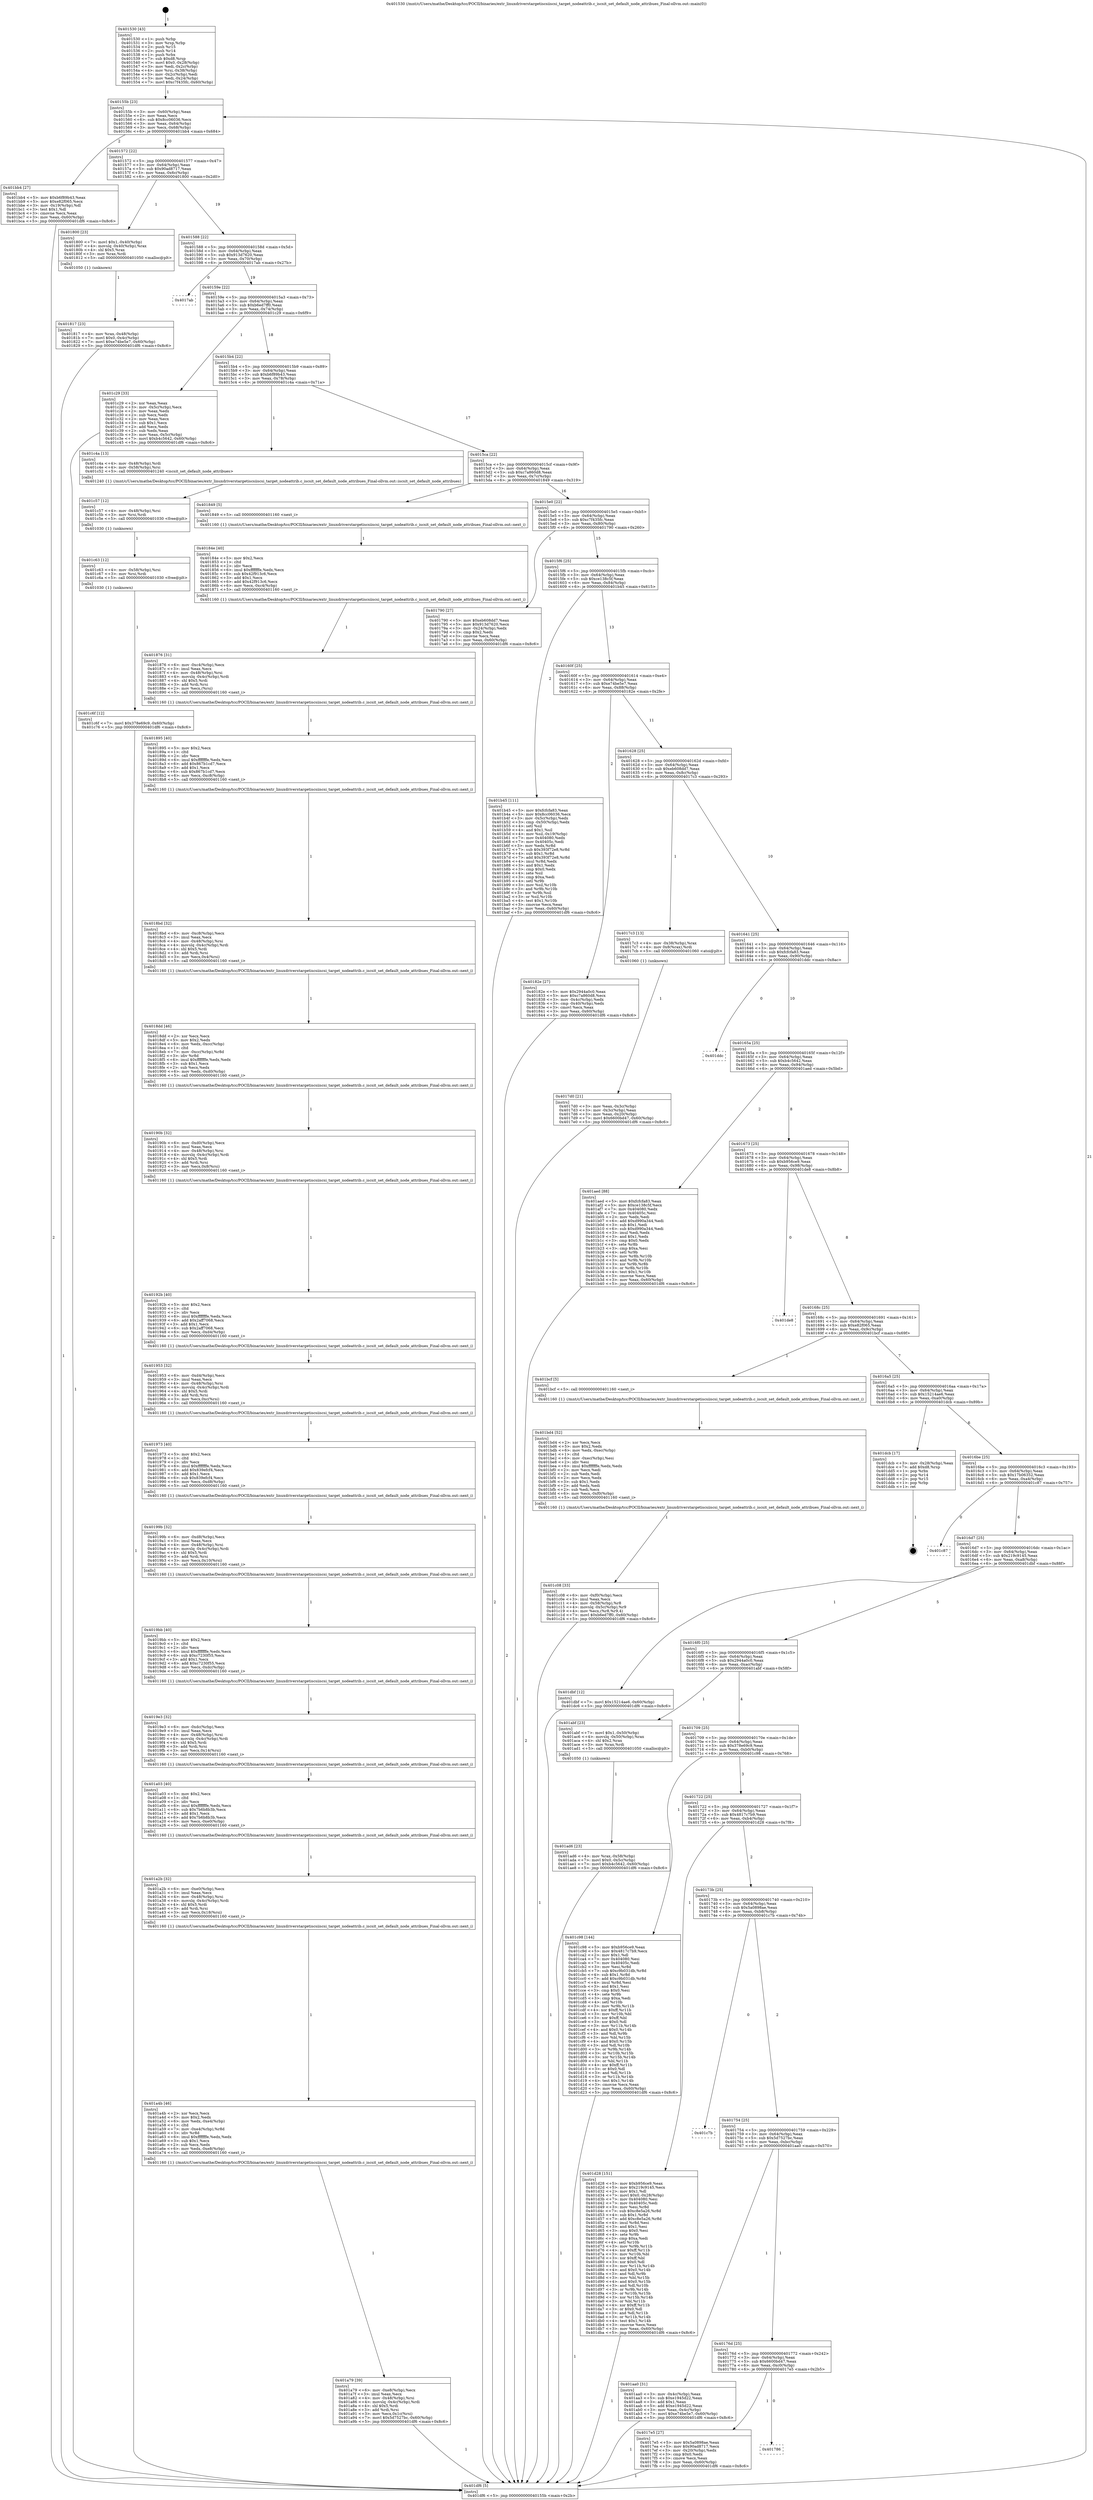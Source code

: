 digraph "0x401530" {
  label = "0x401530 (/mnt/c/Users/mathe/Desktop/tcc/POCII/binaries/extr_linuxdriverstargetiscsiiscsi_target_nodeattrib.c_iscsit_set_default_node_attribues_Final-ollvm.out::main(0))"
  labelloc = "t"
  node[shape=record]

  Entry [label="",width=0.3,height=0.3,shape=circle,fillcolor=black,style=filled]
  "0x40155b" [label="{
     0x40155b [23]\l
     | [instrs]\l
     &nbsp;&nbsp;0x40155b \<+3\>: mov -0x60(%rbp),%eax\l
     &nbsp;&nbsp;0x40155e \<+2\>: mov %eax,%ecx\l
     &nbsp;&nbsp;0x401560 \<+6\>: sub $0x8cc06036,%ecx\l
     &nbsp;&nbsp;0x401566 \<+3\>: mov %eax,-0x64(%rbp)\l
     &nbsp;&nbsp;0x401569 \<+3\>: mov %ecx,-0x68(%rbp)\l
     &nbsp;&nbsp;0x40156c \<+6\>: je 0000000000401bb4 \<main+0x684\>\l
  }"]
  "0x401bb4" [label="{
     0x401bb4 [27]\l
     | [instrs]\l
     &nbsp;&nbsp;0x401bb4 \<+5\>: mov $0xb6f89b43,%eax\l
     &nbsp;&nbsp;0x401bb9 \<+5\>: mov $0xe82f065,%ecx\l
     &nbsp;&nbsp;0x401bbe \<+3\>: mov -0x19(%rbp),%dl\l
     &nbsp;&nbsp;0x401bc1 \<+3\>: test $0x1,%dl\l
     &nbsp;&nbsp;0x401bc4 \<+3\>: cmovne %ecx,%eax\l
     &nbsp;&nbsp;0x401bc7 \<+3\>: mov %eax,-0x60(%rbp)\l
     &nbsp;&nbsp;0x401bca \<+5\>: jmp 0000000000401df6 \<main+0x8c6\>\l
  }"]
  "0x401572" [label="{
     0x401572 [22]\l
     | [instrs]\l
     &nbsp;&nbsp;0x401572 \<+5\>: jmp 0000000000401577 \<main+0x47\>\l
     &nbsp;&nbsp;0x401577 \<+3\>: mov -0x64(%rbp),%eax\l
     &nbsp;&nbsp;0x40157a \<+5\>: sub $0x90ad8717,%eax\l
     &nbsp;&nbsp;0x40157f \<+3\>: mov %eax,-0x6c(%rbp)\l
     &nbsp;&nbsp;0x401582 \<+6\>: je 0000000000401800 \<main+0x2d0\>\l
  }"]
  Exit [label="",width=0.3,height=0.3,shape=circle,fillcolor=black,style=filled,peripheries=2]
  "0x401800" [label="{
     0x401800 [23]\l
     | [instrs]\l
     &nbsp;&nbsp;0x401800 \<+7\>: movl $0x1,-0x40(%rbp)\l
     &nbsp;&nbsp;0x401807 \<+4\>: movslq -0x40(%rbp),%rax\l
     &nbsp;&nbsp;0x40180b \<+4\>: shl $0x5,%rax\l
     &nbsp;&nbsp;0x40180f \<+3\>: mov %rax,%rdi\l
     &nbsp;&nbsp;0x401812 \<+5\>: call 0000000000401050 \<malloc@plt\>\l
     | [calls]\l
     &nbsp;&nbsp;0x401050 \{1\} (unknown)\l
  }"]
  "0x401588" [label="{
     0x401588 [22]\l
     | [instrs]\l
     &nbsp;&nbsp;0x401588 \<+5\>: jmp 000000000040158d \<main+0x5d\>\l
     &nbsp;&nbsp;0x40158d \<+3\>: mov -0x64(%rbp),%eax\l
     &nbsp;&nbsp;0x401590 \<+5\>: sub $0x913d7620,%eax\l
     &nbsp;&nbsp;0x401595 \<+3\>: mov %eax,-0x70(%rbp)\l
     &nbsp;&nbsp;0x401598 \<+6\>: je 00000000004017ab \<main+0x27b\>\l
  }"]
  "0x401c6f" [label="{
     0x401c6f [12]\l
     | [instrs]\l
     &nbsp;&nbsp;0x401c6f \<+7\>: movl $0x378e69c9,-0x60(%rbp)\l
     &nbsp;&nbsp;0x401c76 \<+5\>: jmp 0000000000401df6 \<main+0x8c6\>\l
  }"]
  "0x4017ab" [label="{
     0x4017ab\l
  }", style=dashed]
  "0x40159e" [label="{
     0x40159e [22]\l
     | [instrs]\l
     &nbsp;&nbsp;0x40159e \<+5\>: jmp 00000000004015a3 \<main+0x73\>\l
     &nbsp;&nbsp;0x4015a3 \<+3\>: mov -0x64(%rbp),%eax\l
     &nbsp;&nbsp;0x4015a6 \<+5\>: sub $0xb6ed7ff0,%eax\l
     &nbsp;&nbsp;0x4015ab \<+3\>: mov %eax,-0x74(%rbp)\l
     &nbsp;&nbsp;0x4015ae \<+6\>: je 0000000000401c29 \<main+0x6f9\>\l
  }"]
  "0x401c63" [label="{
     0x401c63 [12]\l
     | [instrs]\l
     &nbsp;&nbsp;0x401c63 \<+4\>: mov -0x58(%rbp),%rsi\l
     &nbsp;&nbsp;0x401c67 \<+3\>: mov %rsi,%rdi\l
     &nbsp;&nbsp;0x401c6a \<+5\>: call 0000000000401030 \<free@plt\>\l
     | [calls]\l
     &nbsp;&nbsp;0x401030 \{1\} (unknown)\l
  }"]
  "0x401c29" [label="{
     0x401c29 [33]\l
     | [instrs]\l
     &nbsp;&nbsp;0x401c29 \<+2\>: xor %eax,%eax\l
     &nbsp;&nbsp;0x401c2b \<+3\>: mov -0x5c(%rbp),%ecx\l
     &nbsp;&nbsp;0x401c2e \<+2\>: mov %eax,%edx\l
     &nbsp;&nbsp;0x401c30 \<+2\>: sub %ecx,%edx\l
     &nbsp;&nbsp;0x401c32 \<+2\>: mov %eax,%ecx\l
     &nbsp;&nbsp;0x401c34 \<+3\>: sub $0x1,%ecx\l
     &nbsp;&nbsp;0x401c37 \<+2\>: add %ecx,%edx\l
     &nbsp;&nbsp;0x401c39 \<+2\>: sub %edx,%eax\l
     &nbsp;&nbsp;0x401c3b \<+3\>: mov %eax,-0x5c(%rbp)\l
     &nbsp;&nbsp;0x401c3e \<+7\>: movl $0xb4c5642,-0x60(%rbp)\l
     &nbsp;&nbsp;0x401c45 \<+5\>: jmp 0000000000401df6 \<main+0x8c6\>\l
  }"]
  "0x4015b4" [label="{
     0x4015b4 [22]\l
     | [instrs]\l
     &nbsp;&nbsp;0x4015b4 \<+5\>: jmp 00000000004015b9 \<main+0x89\>\l
     &nbsp;&nbsp;0x4015b9 \<+3\>: mov -0x64(%rbp),%eax\l
     &nbsp;&nbsp;0x4015bc \<+5\>: sub $0xb6f89b43,%eax\l
     &nbsp;&nbsp;0x4015c1 \<+3\>: mov %eax,-0x78(%rbp)\l
     &nbsp;&nbsp;0x4015c4 \<+6\>: je 0000000000401c4a \<main+0x71a\>\l
  }"]
  "0x401c57" [label="{
     0x401c57 [12]\l
     | [instrs]\l
     &nbsp;&nbsp;0x401c57 \<+4\>: mov -0x48(%rbp),%rsi\l
     &nbsp;&nbsp;0x401c5b \<+3\>: mov %rsi,%rdi\l
     &nbsp;&nbsp;0x401c5e \<+5\>: call 0000000000401030 \<free@plt\>\l
     | [calls]\l
     &nbsp;&nbsp;0x401030 \{1\} (unknown)\l
  }"]
  "0x401c4a" [label="{
     0x401c4a [13]\l
     | [instrs]\l
     &nbsp;&nbsp;0x401c4a \<+4\>: mov -0x48(%rbp),%rdi\l
     &nbsp;&nbsp;0x401c4e \<+4\>: mov -0x58(%rbp),%rsi\l
     &nbsp;&nbsp;0x401c52 \<+5\>: call 0000000000401240 \<iscsit_set_default_node_attribues\>\l
     | [calls]\l
     &nbsp;&nbsp;0x401240 \{1\} (/mnt/c/Users/mathe/Desktop/tcc/POCII/binaries/extr_linuxdriverstargetiscsiiscsi_target_nodeattrib.c_iscsit_set_default_node_attribues_Final-ollvm.out::iscsit_set_default_node_attribues)\l
  }"]
  "0x4015ca" [label="{
     0x4015ca [22]\l
     | [instrs]\l
     &nbsp;&nbsp;0x4015ca \<+5\>: jmp 00000000004015cf \<main+0x9f\>\l
     &nbsp;&nbsp;0x4015cf \<+3\>: mov -0x64(%rbp),%eax\l
     &nbsp;&nbsp;0x4015d2 \<+5\>: sub $0xc7a860d8,%eax\l
     &nbsp;&nbsp;0x4015d7 \<+3\>: mov %eax,-0x7c(%rbp)\l
     &nbsp;&nbsp;0x4015da \<+6\>: je 0000000000401849 \<main+0x319\>\l
  }"]
  "0x401c08" [label="{
     0x401c08 [33]\l
     | [instrs]\l
     &nbsp;&nbsp;0x401c08 \<+6\>: mov -0xf0(%rbp),%ecx\l
     &nbsp;&nbsp;0x401c0e \<+3\>: imul %eax,%ecx\l
     &nbsp;&nbsp;0x401c11 \<+4\>: mov -0x58(%rbp),%r8\l
     &nbsp;&nbsp;0x401c15 \<+4\>: movslq -0x5c(%rbp),%r9\l
     &nbsp;&nbsp;0x401c19 \<+4\>: mov %ecx,(%r8,%r9,4)\l
     &nbsp;&nbsp;0x401c1d \<+7\>: movl $0xb6ed7ff0,-0x60(%rbp)\l
     &nbsp;&nbsp;0x401c24 \<+5\>: jmp 0000000000401df6 \<main+0x8c6\>\l
  }"]
  "0x401849" [label="{
     0x401849 [5]\l
     | [instrs]\l
     &nbsp;&nbsp;0x401849 \<+5\>: call 0000000000401160 \<next_i\>\l
     | [calls]\l
     &nbsp;&nbsp;0x401160 \{1\} (/mnt/c/Users/mathe/Desktop/tcc/POCII/binaries/extr_linuxdriverstargetiscsiiscsi_target_nodeattrib.c_iscsit_set_default_node_attribues_Final-ollvm.out::next_i)\l
  }"]
  "0x4015e0" [label="{
     0x4015e0 [22]\l
     | [instrs]\l
     &nbsp;&nbsp;0x4015e0 \<+5\>: jmp 00000000004015e5 \<main+0xb5\>\l
     &nbsp;&nbsp;0x4015e5 \<+3\>: mov -0x64(%rbp),%eax\l
     &nbsp;&nbsp;0x4015e8 \<+5\>: sub $0xc7f435fc,%eax\l
     &nbsp;&nbsp;0x4015ed \<+3\>: mov %eax,-0x80(%rbp)\l
     &nbsp;&nbsp;0x4015f0 \<+6\>: je 0000000000401790 \<main+0x260\>\l
  }"]
  "0x401bd4" [label="{
     0x401bd4 [52]\l
     | [instrs]\l
     &nbsp;&nbsp;0x401bd4 \<+2\>: xor %ecx,%ecx\l
     &nbsp;&nbsp;0x401bd6 \<+5\>: mov $0x2,%edx\l
     &nbsp;&nbsp;0x401bdb \<+6\>: mov %edx,-0xec(%rbp)\l
     &nbsp;&nbsp;0x401be1 \<+1\>: cltd\l
     &nbsp;&nbsp;0x401be2 \<+6\>: mov -0xec(%rbp),%esi\l
     &nbsp;&nbsp;0x401be8 \<+2\>: idiv %esi\l
     &nbsp;&nbsp;0x401bea \<+6\>: imul $0xfffffffe,%edx,%edx\l
     &nbsp;&nbsp;0x401bf0 \<+2\>: mov %ecx,%edi\l
     &nbsp;&nbsp;0x401bf2 \<+2\>: sub %edx,%edi\l
     &nbsp;&nbsp;0x401bf4 \<+2\>: mov %ecx,%edx\l
     &nbsp;&nbsp;0x401bf6 \<+3\>: sub $0x1,%edx\l
     &nbsp;&nbsp;0x401bf9 \<+2\>: add %edx,%edi\l
     &nbsp;&nbsp;0x401bfb \<+2\>: sub %edi,%ecx\l
     &nbsp;&nbsp;0x401bfd \<+6\>: mov %ecx,-0xf0(%rbp)\l
     &nbsp;&nbsp;0x401c03 \<+5\>: call 0000000000401160 \<next_i\>\l
     | [calls]\l
     &nbsp;&nbsp;0x401160 \{1\} (/mnt/c/Users/mathe/Desktop/tcc/POCII/binaries/extr_linuxdriverstargetiscsiiscsi_target_nodeattrib.c_iscsit_set_default_node_attribues_Final-ollvm.out::next_i)\l
  }"]
  "0x401790" [label="{
     0x401790 [27]\l
     | [instrs]\l
     &nbsp;&nbsp;0x401790 \<+5\>: mov $0xeb608dd7,%eax\l
     &nbsp;&nbsp;0x401795 \<+5\>: mov $0x913d7620,%ecx\l
     &nbsp;&nbsp;0x40179a \<+3\>: mov -0x24(%rbp),%edx\l
     &nbsp;&nbsp;0x40179d \<+3\>: cmp $0x2,%edx\l
     &nbsp;&nbsp;0x4017a0 \<+3\>: cmovne %ecx,%eax\l
     &nbsp;&nbsp;0x4017a3 \<+3\>: mov %eax,-0x60(%rbp)\l
     &nbsp;&nbsp;0x4017a6 \<+5\>: jmp 0000000000401df6 \<main+0x8c6\>\l
  }"]
  "0x4015f6" [label="{
     0x4015f6 [25]\l
     | [instrs]\l
     &nbsp;&nbsp;0x4015f6 \<+5\>: jmp 00000000004015fb \<main+0xcb\>\l
     &nbsp;&nbsp;0x4015fb \<+3\>: mov -0x64(%rbp),%eax\l
     &nbsp;&nbsp;0x4015fe \<+5\>: sub $0xce138c5f,%eax\l
     &nbsp;&nbsp;0x401603 \<+6\>: mov %eax,-0x84(%rbp)\l
     &nbsp;&nbsp;0x401609 \<+6\>: je 0000000000401b45 \<main+0x615\>\l
  }"]
  "0x401df6" [label="{
     0x401df6 [5]\l
     | [instrs]\l
     &nbsp;&nbsp;0x401df6 \<+5\>: jmp 000000000040155b \<main+0x2b\>\l
  }"]
  "0x401530" [label="{
     0x401530 [43]\l
     | [instrs]\l
     &nbsp;&nbsp;0x401530 \<+1\>: push %rbp\l
     &nbsp;&nbsp;0x401531 \<+3\>: mov %rsp,%rbp\l
     &nbsp;&nbsp;0x401534 \<+2\>: push %r15\l
     &nbsp;&nbsp;0x401536 \<+2\>: push %r14\l
     &nbsp;&nbsp;0x401538 \<+1\>: push %rbx\l
     &nbsp;&nbsp;0x401539 \<+7\>: sub $0xd8,%rsp\l
     &nbsp;&nbsp;0x401540 \<+7\>: movl $0x0,-0x28(%rbp)\l
     &nbsp;&nbsp;0x401547 \<+3\>: mov %edi,-0x2c(%rbp)\l
     &nbsp;&nbsp;0x40154a \<+4\>: mov %rsi,-0x38(%rbp)\l
     &nbsp;&nbsp;0x40154e \<+3\>: mov -0x2c(%rbp),%edi\l
     &nbsp;&nbsp;0x401551 \<+3\>: mov %edi,-0x24(%rbp)\l
     &nbsp;&nbsp;0x401554 \<+7\>: movl $0xc7f435fc,-0x60(%rbp)\l
  }"]
  "0x401ad6" [label="{
     0x401ad6 [23]\l
     | [instrs]\l
     &nbsp;&nbsp;0x401ad6 \<+4\>: mov %rax,-0x58(%rbp)\l
     &nbsp;&nbsp;0x401ada \<+7\>: movl $0x0,-0x5c(%rbp)\l
     &nbsp;&nbsp;0x401ae1 \<+7\>: movl $0xb4c5642,-0x60(%rbp)\l
     &nbsp;&nbsp;0x401ae8 \<+5\>: jmp 0000000000401df6 \<main+0x8c6\>\l
  }"]
  "0x401b45" [label="{
     0x401b45 [111]\l
     | [instrs]\l
     &nbsp;&nbsp;0x401b45 \<+5\>: mov $0xfcfcfa83,%eax\l
     &nbsp;&nbsp;0x401b4a \<+5\>: mov $0x8cc06036,%ecx\l
     &nbsp;&nbsp;0x401b4f \<+3\>: mov -0x5c(%rbp),%edx\l
     &nbsp;&nbsp;0x401b52 \<+3\>: cmp -0x50(%rbp),%edx\l
     &nbsp;&nbsp;0x401b55 \<+4\>: setl %sil\l
     &nbsp;&nbsp;0x401b59 \<+4\>: and $0x1,%sil\l
     &nbsp;&nbsp;0x401b5d \<+4\>: mov %sil,-0x19(%rbp)\l
     &nbsp;&nbsp;0x401b61 \<+7\>: mov 0x404080,%edx\l
     &nbsp;&nbsp;0x401b68 \<+7\>: mov 0x40405c,%edi\l
     &nbsp;&nbsp;0x401b6f \<+3\>: mov %edx,%r8d\l
     &nbsp;&nbsp;0x401b72 \<+7\>: sub $0x393f72e8,%r8d\l
     &nbsp;&nbsp;0x401b79 \<+4\>: sub $0x1,%r8d\l
     &nbsp;&nbsp;0x401b7d \<+7\>: add $0x393f72e8,%r8d\l
     &nbsp;&nbsp;0x401b84 \<+4\>: imul %r8d,%edx\l
     &nbsp;&nbsp;0x401b88 \<+3\>: and $0x1,%edx\l
     &nbsp;&nbsp;0x401b8b \<+3\>: cmp $0x0,%edx\l
     &nbsp;&nbsp;0x401b8e \<+4\>: sete %sil\l
     &nbsp;&nbsp;0x401b92 \<+3\>: cmp $0xa,%edi\l
     &nbsp;&nbsp;0x401b95 \<+4\>: setl %r9b\l
     &nbsp;&nbsp;0x401b99 \<+3\>: mov %sil,%r10b\l
     &nbsp;&nbsp;0x401b9c \<+3\>: and %r9b,%r10b\l
     &nbsp;&nbsp;0x401b9f \<+3\>: xor %r9b,%sil\l
     &nbsp;&nbsp;0x401ba2 \<+3\>: or %sil,%r10b\l
     &nbsp;&nbsp;0x401ba5 \<+4\>: test $0x1,%r10b\l
     &nbsp;&nbsp;0x401ba9 \<+3\>: cmovne %ecx,%eax\l
     &nbsp;&nbsp;0x401bac \<+3\>: mov %eax,-0x60(%rbp)\l
     &nbsp;&nbsp;0x401baf \<+5\>: jmp 0000000000401df6 \<main+0x8c6\>\l
  }"]
  "0x40160f" [label="{
     0x40160f [25]\l
     | [instrs]\l
     &nbsp;&nbsp;0x40160f \<+5\>: jmp 0000000000401614 \<main+0xe4\>\l
     &nbsp;&nbsp;0x401614 \<+3\>: mov -0x64(%rbp),%eax\l
     &nbsp;&nbsp;0x401617 \<+5\>: sub $0xe74be5e7,%eax\l
     &nbsp;&nbsp;0x40161c \<+6\>: mov %eax,-0x88(%rbp)\l
     &nbsp;&nbsp;0x401622 \<+6\>: je 000000000040182e \<main+0x2fe\>\l
  }"]
  "0x401a79" [label="{
     0x401a79 [39]\l
     | [instrs]\l
     &nbsp;&nbsp;0x401a79 \<+6\>: mov -0xe8(%rbp),%ecx\l
     &nbsp;&nbsp;0x401a7f \<+3\>: imul %eax,%ecx\l
     &nbsp;&nbsp;0x401a82 \<+4\>: mov -0x48(%rbp),%rsi\l
     &nbsp;&nbsp;0x401a86 \<+4\>: movslq -0x4c(%rbp),%rdi\l
     &nbsp;&nbsp;0x401a8a \<+4\>: shl $0x5,%rdi\l
     &nbsp;&nbsp;0x401a8e \<+3\>: add %rdi,%rsi\l
     &nbsp;&nbsp;0x401a91 \<+3\>: mov %ecx,0x1c(%rsi)\l
     &nbsp;&nbsp;0x401a94 \<+7\>: movl $0x5d7527bc,-0x60(%rbp)\l
     &nbsp;&nbsp;0x401a9b \<+5\>: jmp 0000000000401df6 \<main+0x8c6\>\l
  }"]
  "0x40182e" [label="{
     0x40182e [27]\l
     | [instrs]\l
     &nbsp;&nbsp;0x40182e \<+5\>: mov $0x2944a0c0,%eax\l
     &nbsp;&nbsp;0x401833 \<+5\>: mov $0xc7a860d8,%ecx\l
     &nbsp;&nbsp;0x401838 \<+3\>: mov -0x4c(%rbp),%edx\l
     &nbsp;&nbsp;0x40183b \<+3\>: cmp -0x40(%rbp),%edx\l
     &nbsp;&nbsp;0x40183e \<+3\>: cmovl %ecx,%eax\l
     &nbsp;&nbsp;0x401841 \<+3\>: mov %eax,-0x60(%rbp)\l
     &nbsp;&nbsp;0x401844 \<+5\>: jmp 0000000000401df6 \<main+0x8c6\>\l
  }"]
  "0x401628" [label="{
     0x401628 [25]\l
     | [instrs]\l
     &nbsp;&nbsp;0x401628 \<+5\>: jmp 000000000040162d \<main+0xfd\>\l
     &nbsp;&nbsp;0x40162d \<+3\>: mov -0x64(%rbp),%eax\l
     &nbsp;&nbsp;0x401630 \<+5\>: sub $0xeb608dd7,%eax\l
     &nbsp;&nbsp;0x401635 \<+6\>: mov %eax,-0x8c(%rbp)\l
     &nbsp;&nbsp;0x40163b \<+6\>: je 00000000004017c3 \<main+0x293\>\l
  }"]
  "0x401a4b" [label="{
     0x401a4b [46]\l
     | [instrs]\l
     &nbsp;&nbsp;0x401a4b \<+2\>: xor %ecx,%ecx\l
     &nbsp;&nbsp;0x401a4d \<+5\>: mov $0x2,%edx\l
     &nbsp;&nbsp;0x401a52 \<+6\>: mov %edx,-0xe4(%rbp)\l
     &nbsp;&nbsp;0x401a58 \<+1\>: cltd\l
     &nbsp;&nbsp;0x401a59 \<+7\>: mov -0xe4(%rbp),%r8d\l
     &nbsp;&nbsp;0x401a60 \<+3\>: idiv %r8d\l
     &nbsp;&nbsp;0x401a63 \<+6\>: imul $0xfffffffe,%edx,%edx\l
     &nbsp;&nbsp;0x401a69 \<+3\>: sub $0x1,%ecx\l
     &nbsp;&nbsp;0x401a6c \<+2\>: sub %ecx,%edx\l
     &nbsp;&nbsp;0x401a6e \<+6\>: mov %edx,-0xe8(%rbp)\l
     &nbsp;&nbsp;0x401a74 \<+5\>: call 0000000000401160 \<next_i\>\l
     | [calls]\l
     &nbsp;&nbsp;0x401160 \{1\} (/mnt/c/Users/mathe/Desktop/tcc/POCII/binaries/extr_linuxdriverstargetiscsiiscsi_target_nodeattrib.c_iscsit_set_default_node_attribues_Final-ollvm.out::next_i)\l
  }"]
  "0x4017c3" [label="{
     0x4017c3 [13]\l
     | [instrs]\l
     &nbsp;&nbsp;0x4017c3 \<+4\>: mov -0x38(%rbp),%rax\l
     &nbsp;&nbsp;0x4017c7 \<+4\>: mov 0x8(%rax),%rdi\l
     &nbsp;&nbsp;0x4017cb \<+5\>: call 0000000000401060 \<atoi@plt\>\l
     | [calls]\l
     &nbsp;&nbsp;0x401060 \{1\} (unknown)\l
  }"]
  "0x401641" [label="{
     0x401641 [25]\l
     | [instrs]\l
     &nbsp;&nbsp;0x401641 \<+5\>: jmp 0000000000401646 \<main+0x116\>\l
     &nbsp;&nbsp;0x401646 \<+3\>: mov -0x64(%rbp),%eax\l
     &nbsp;&nbsp;0x401649 \<+5\>: sub $0xfcfcfa83,%eax\l
     &nbsp;&nbsp;0x40164e \<+6\>: mov %eax,-0x90(%rbp)\l
     &nbsp;&nbsp;0x401654 \<+6\>: je 0000000000401ddc \<main+0x8ac\>\l
  }"]
  "0x4017d0" [label="{
     0x4017d0 [21]\l
     | [instrs]\l
     &nbsp;&nbsp;0x4017d0 \<+3\>: mov %eax,-0x3c(%rbp)\l
     &nbsp;&nbsp;0x4017d3 \<+3\>: mov -0x3c(%rbp),%eax\l
     &nbsp;&nbsp;0x4017d6 \<+3\>: mov %eax,-0x20(%rbp)\l
     &nbsp;&nbsp;0x4017d9 \<+7\>: movl $0x6600bd47,-0x60(%rbp)\l
     &nbsp;&nbsp;0x4017e0 \<+5\>: jmp 0000000000401df6 \<main+0x8c6\>\l
  }"]
  "0x401a2b" [label="{
     0x401a2b [32]\l
     | [instrs]\l
     &nbsp;&nbsp;0x401a2b \<+6\>: mov -0xe0(%rbp),%ecx\l
     &nbsp;&nbsp;0x401a31 \<+3\>: imul %eax,%ecx\l
     &nbsp;&nbsp;0x401a34 \<+4\>: mov -0x48(%rbp),%rsi\l
     &nbsp;&nbsp;0x401a38 \<+4\>: movslq -0x4c(%rbp),%rdi\l
     &nbsp;&nbsp;0x401a3c \<+4\>: shl $0x5,%rdi\l
     &nbsp;&nbsp;0x401a40 \<+3\>: add %rdi,%rsi\l
     &nbsp;&nbsp;0x401a43 \<+3\>: mov %ecx,0x18(%rsi)\l
     &nbsp;&nbsp;0x401a46 \<+5\>: call 0000000000401160 \<next_i\>\l
     | [calls]\l
     &nbsp;&nbsp;0x401160 \{1\} (/mnt/c/Users/mathe/Desktop/tcc/POCII/binaries/extr_linuxdriverstargetiscsiiscsi_target_nodeattrib.c_iscsit_set_default_node_attribues_Final-ollvm.out::next_i)\l
  }"]
  "0x401ddc" [label="{
     0x401ddc\l
  }", style=dashed]
  "0x40165a" [label="{
     0x40165a [25]\l
     | [instrs]\l
     &nbsp;&nbsp;0x40165a \<+5\>: jmp 000000000040165f \<main+0x12f\>\l
     &nbsp;&nbsp;0x40165f \<+3\>: mov -0x64(%rbp),%eax\l
     &nbsp;&nbsp;0x401662 \<+5\>: sub $0xb4c5642,%eax\l
     &nbsp;&nbsp;0x401667 \<+6\>: mov %eax,-0x94(%rbp)\l
     &nbsp;&nbsp;0x40166d \<+6\>: je 0000000000401aed \<main+0x5bd\>\l
  }"]
  "0x401a03" [label="{
     0x401a03 [40]\l
     | [instrs]\l
     &nbsp;&nbsp;0x401a03 \<+5\>: mov $0x2,%ecx\l
     &nbsp;&nbsp;0x401a08 \<+1\>: cltd\l
     &nbsp;&nbsp;0x401a09 \<+2\>: idiv %ecx\l
     &nbsp;&nbsp;0x401a0b \<+6\>: imul $0xfffffffe,%edx,%ecx\l
     &nbsp;&nbsp;0x401a11 \<+6\>: sub $0x7b6b8b3b,%ecx\l
     &nbsp;&nbsp;0x401a17 \<+3\>: add $0x1,%ecx\l
     &nbsp;&nbsp;0x401a1a \<+6\>: add $0x7b6b8b3b,%ecx\l
     &nbsp;&nbsp;0x401a20 \<+6\>: mov %ecx,-0xe0(%rbp)\l
     &nbsp;&nbsp;0x401a26 \<+5\>: call 0000000000401160 \<next_i\>\l
     | [calls]\l
     &nbsp;&nbsp;0x401160 \{1\} (/mnt/c/Users/mathe/Desktop/tcc/POCII/binaries/extr_linuxdriverstargetiscsiiscsi_target_nodeattrib.c_iscsit_set_default_node_attribues_Final-ollvm.out::next_i)\l
  }"]
  "0x401aed" [label="{
     0x401aed [88]\l
     | [instrs]\l
     &nbsp;&nbsp;0x401aed \<+5\>: mov $0xfcfcfa83,%eax\l
     &nbsp;&nbsp;0x401af2 \<+5\>: mov $0xce138c5f,%ecx\l
     &nbsp;&nbsp;0x401af7 \<+7\>: mov 0x404080,%edx\l
     &nbsp;&nbsp;0x401afe \<+7\>: mov 0x40405c,%esi\l
     &nbsp;&nbsp;0x401b05 \<+2\>: mov %edx,%edi\l
     &nbsp;&nbsp;0x401b07 \<+6\>: add $0xd990a344,%edi\l
     &nbsp;&nbsp;0x401b0d \<+3\>: sub $0x1,%edi\l
     &nbsp;&nbsp;0x401b10 \<+6\>: sub $0xd990a344,%edi\l
     &nbsp;&nbsp;0x401b16 \<+3\>: imul %edi,%edx\l
     &nbsp;&nbsp;0x401b19 \<+3\>: and $0x1,%edx\l
     &nbsp;&nbsp;0x401b1c \<+3\>: cmp $0x0,%edx\l
     &nbsp;&nbsp;0x401b1f \<+4\>: sete %r8b\l
     &nbsp;&nbsp;0x401b23 \<+3\>: cmp $0xa,%esi\l
     &nbsp;&nbsp;0x401b26 \<+4\>: setl %r9b\l
     &nbsp;&nbsp;0x401b2a \<+3\>: mov %r8b,%r10b\l
     &nbsp;&nbsp;0x401b2d \<+3\>: and %r9b,%r10b\l
     &nbsp;&nbsp;0x401b30 \<+3\>: xor %r9b,%r8b\l
     &nbsp;&nbsp;0x401b33 \<+3\>: or %r8b,%r10b\l
     &nbsp;&nbsp;0x401b36 \<+4\>: test $0x1,%r10b\l
     &nbsp;&nbsp;0x401b3a \<+3\>: cmovne %ecx,%eax\l
     &nbsp;&nbsp;0x401b3d \<+3\>: mov %eax,-0x60(%rbp)\l
     &nbsp;&nbsp;0x401b40 \<+5\>: jmp 0000000000401df6 \<main+0x8c6\>\l
  }"]
  "0x401673" [label="{
     0x401673 [25]\l
     | [instrs]\l
     &nbsp;&nbsp;0x401673 \<+5\>: jmp 0000000000401678 \<main+0x148\>\l
     &nbsp;&nbsp;0x401678 \<+3\>: mov -0x64(%rbp),%eax\l
     &nbsp;&nbsp;0x40167b \<+5\>: sub $0xb956ce9,%eax\l
     &nbsp;&nbsp;0x401680 \<+6\>: mov %eax,-0x98(%rbp)\l
     &nbsp;&nbsp;0x401686 \<+6\>: je 0000000000401de8 \<main+0x8b8\>\l
  }"]
  "0x4019e3" [label="{
     0x4019e3 [32]\l
     | [instrs]\l
     &nbsp;&nbsp;0x4019e3 \<+6\>: mov -0xdc(%rbp),%ecx\l
     &nbsp;&nbsp;0x4019e9 \<+3\>: imul %eax,%ecx\l
     &nbsp;&nbsp;0x4019ec \<+4\>: mov -0x48(%rbp),%rsi\l
     &nbsp;&nbsp;0x4019f0 \<+4\>: movslq -0x4c(%rbp),%rdi\l
     &nbsp;&nbsp;0x4019f4 \<+4\>: shl $0x5,%rdi\l
     &nbsp;&nbsp;0x4019f8 \<+3\>: add %rdi,%rsi\l
     &nbsp;&nbsp;0x4019fb \<+3\>: mov %ecx,0x14(%rsi)\l
     &nbsp;&nbsp;0x4019fe \<+5\>: call 0000000000401160 \<next_i\>\l
     | [calls]\l
     &nbsp;&nbsp;0x401160 \{1\} (/mnt/c/Users/mathe/Desktop/tcc/POCII/binaries/extr_linuxdriverstargetiscsiiscsi_target_nodeattrib.c_iscsit_set_default_node_attribues_Final-ollvm.out::next_i)\l
  }"]
  "0x401de8" [label="{
     0x401de8\l
  }", style=dashed]
  "0x40168c" [label="{
     0x40168c [25]\l
     | [instrs]\l
     &nbsp;&nbsp;0x40168c \<+5\>: jmp 0000000000401691 \<main+0x161\>\l
     &nbsp;&nbsp;0x401691 \<+3\>: mov -0x64(%rbp),%eax\l
     &nbsp;&nbsp;0x401694 \<+5\>: sub $0xe82f065,%eax\l
     &nbsp;&nbsp;0x401699 \<+6\>: mov %eax,-0x9c(%rbp)\l
     &nbsp;&nbsp;0x40169f \<+6\>: je 0000000000401bcf \<main+0x69f\>\l
  }"]
  "0x4019bb" [label="{
     0x4019bb [40]\l
     | [instrs]\l
     &nbsp;&nbsp;0x4019bb \<+5\>: mov $0x2,%ecx\l
     &nbsp;&nbsp;0x4019c0 \<+1\>: cltd\l
     &nbsp;&nbsp;0x4019c1 \<+2\>: idiv %ecx\l
     &nbsp;&nbsp;0x4019c3 \<+6\>: imul $0xfffffffe,%edx,%ecx\l
     &nbsp;&nbsp;0x4019c9 \<+6\>: sub $0xc7230f55,%ecx\l
     &nbsp;&nbsp;0x4019cf \<+3\>: add $0x1,%ecx\l
     &nbsp;&nbsp;0x4019d2 \<+6\>: add $0xc7230f55,%ecx\l
     &nbsp;&nbsp;0x4019d8 \<+6\>: mov %ecx,-0xdc(%rbp)\l
     &nbsp;&nbsp;0x4019de \<+5\>: call 0000000000401160 \<next_i\>\l
     | [calls]\l
     &nbsp;&nbsp;0x401160 \{1\} (/mnt/c/Users/mathe/Desktop/tcc/POCII/binaries/extr_linuxdriverstargetiscsiiscsi_target_nodeattrib.c_iscsit_set_default_node_attribues_Final-ollvm.out::next_i)\l
  }"]
  "0x401bcf" [label="{
     0x401bcf [5]\l
     | [instrs]\l
     &nbsp;&nbsp;0x401bcf \<+5\>: call 0000000000401160 \<next_i\>\l
     | [calls]\l
     &nbsp;&nbsp;0x401160 \{1\} (/mnt/c/Users/mathe/Desktop/tcc/POCII/binaries/extr_linuxdriverstargetiscsiiscsi_target_nodeattrib.c_iscsit_set_default_node_attribues_Final-ollvm.out::next_i)\l
  }"]
  "0x4016a5" [label="{
     0x4016a5 [25]\l
     | [instrs]\l
     &nbsp;&nbsp;0x4016a5 \<+5\>: jmp 00000000004016aa \<main+0x17a\>\l
     &nbsp;&nbsp;0x4016aa \<+3\>: mov -0x64(%rbp),%eax\l
     &nbsp;&nbsp;0x4016ad \<+5\>: sub $0x15214ae6,%eax\l
     &nbsp;&nbsp;0x4016b2 \<+6\>: mov %eax,-0xa0(%rbp)\l
     &nbsp;&nbsp;0x4016b8 \<+6\>: je 0000000000401dcb \<main+0x89b\>\l
  }"]
  "0x40199b" [label="{
     0x40199b [32]\l
     | [instrs]\l
     &nbsp;&nbsp;0x40199b \<+6\>: mov -0xd8(%rbp),%ecx\l
     &nbsp;&nbsp;0x4019a1 \<+3\>: imul %eax,%ecx\l
     &nbsp;&nbsp;0x4019a4 \<+4\>: mov -0x48(%rbp),%rsi\l
     &nbsp;&nbsp;0x4019a8 \<+4\>: movslq -0x4c(%rbp),%rdi\l
     &nbsp;&nbsp;0x4019ac \<+4\>: shl $0x5,%rdi\l
     &nbsp;&nbsp;0x4019b0 \<+3\>: add %rdi,%rsi\l
     &nbsp;&nbsp;0x4019b3 \<+3\>: mov %ecx,0x10(%rsi)\l
     &nbsp;&nbsp;0x4019b6 \<+5\>: call 0000000000401160 \<next_i\>\l
     | [calls]\l
     &nbsp;&nbsp;0x401160 \{1\} (/mnt/c/Users/mathe/Desktop/tcc/POCII/binaries/extr_linuxdriverstargetiscsiiscsi_target_nodeattrib.c_iscsit_set_default_node_attribues_Final-ollvm.out::next_i)\l
  }"]
  "0x401dcb" [label="{
     0x401dcb [17]\l
     | [instrs]\l
     &nbsp;&nbsp;0x401dcb \<+3\>: mov -0x28(%rbp),%eax\l
     &nbsp;&nbsp;0x401dce \<+7\>: add $0xd8,%rsp\l
     &nbsp;&nbsp;0x401dd5 \<+1\>: pop %rbx\l
     &nbsp;&nbsp;0x401dd6 \<+2\>: pop %r14\l
     &nbsp;&nbsp;0x401dd8 \<+2\>: pop %r15\l
     &nbsp;&nbsp;0x401dda \<+1\>: pop %rbp\l
     &nbsp;&nbsp;0x401ddb \<+1\>: ret\l
  }"]
  "0x4016be" [label="{
     0x4016be [25]\l
     | [instrs]\l
     &nbsp;&nbsp;0x4016be \<+5\>: jmp 00000000004016c3 \<main+0x193\>\l
     &nbsp;&nbsp;0x4016c3 \<+3\>: mov -0x64(%rbp),%eax\l
     &nbsp;&nbsp;0x4016c6 \<+5\>: sub $0x17b06352,%eax\l
     &nbsp;&nbsp;0x4016cb \<+6\>: mov %eax,-0xa4(%rbp)\l
     &nbsp;&nbsp;0x4016d1 \<+6\>: je 0000000000401c87 \<main+0x757\>\l
  }"]
  "0x401973" [label="{
     0x401973 [40]\l
     | [instrs]\l
     &nbsp;&nbsp;0x401973 \<+5\>: mov $0x2,%ecx\l
     &nbsp;&nbsp;0x401978 \<+1\>: cltd\l
     &nbsp;&nbsp;0x401979 \<+2\>: idiv %ecx\l
     &nbsp;&nbsp;0x40197b \<+6\>: imul $0xfffffffe,%edx,%ecx\l
     &nbsp;&nbsp;0x401981 \<+6\>: add $0x839efcf4,%ecx\l
     &nbsp;&nbsp;0x401987 \<+3\>: add $0x1,%ecx\l
     &nbsp;&nbsp;0x40198a \<+6\>: sub $0x839efcf4,%ecx\l
     &nbsp;&nbsp;0x401990 \<+6\>: mov %ecx,-0xd8(%rbp)\l
     &nbsp;&nbsp;0x401996 \<+5\>: call 0000000000401160 \<next_i\>\l
     | [calls]\l
     &nbsp;&nbsp;0x401160 \{1\} (/mnt/c/Users/mathe/Desktop/tcc/POCII/binaries/extr_linuxdriverstargetiscsiiscsi_target_nodeattrib.c_iscsit_set_default_node_attribues_Final-ollvm.out::next_i)\l
  }"]
  "0x401c87" [label="{
     0x401c87\l
  }", style=dashed]
  "0x4016d7" [label="{
     0x4016d7 [25]\l
     | [instrs]\l
     &nbsp;&nbsp;0x4016d7 \<+5\>: jmp 00000000004016dc \<main+0x1ac\>\l
     &nbsp;&nbsp;0x4016dc \<+3\>: mov -0x64(%rbp),%eax\l
     &nbsp;&nbsp;0x4016df \<+5\>: sub $0x219c9145,%eax\l
     &nbsp;&nbsp;0x4016e4 \<+6\>: mov %eax,-0xa8(%rbp)\l
     &nbsp;&nbsp;0x4016ea \<+6\>: je 0000000000401dbf \<main+0x88f\>\l
  }"]
  "0x401953" [label="{
     0x401953 [32]\l
     | [instrs]\l
     &nbsp;&nbsp;0x401953 \<+6\>: mov -0xd4(%rbp),%ecx\l
     &nbsp;&nbsp;0x401959 \<+3\>: imul %eax,%ecx\l
     &nbsp;&nbsp;0x40195c \<+4\>: mov -0x48(%rbp),%rsi\l
     &nbsp;&nbsp;0x401960 \<+4\>: movslq -0x4c(%rbp),%rdi\l
     &nbsp;&nbsp;0x401964 \<+4\>: shl $0x5,%rdi\l
     &nbsp;&nbsp;0x401968 \<+3\>: add %rdi,%rsi\l
     &nbsp;&nbsp;0x40196b \<+3\>: mov %ecx,0xc(%rsi)\l
     &nbsp;&nbsp;0x40196e \<+5\>: call 0000000000401160 \<next_i\>\l
     | [calls]\l
     &nbsp;&nbsp;0x401160 \{1\} (/mnt/c/Users/mathe/Desktop/tcc/POCII/binaries/extr_linuxdriverstargetiscsiiscsi_target_nodeattrib.c_iscsit_set_default_node_attribues_Final-ollvm.out::next_i)\l
  }"]
  "0x401dbf" [label="{
     0x401dbf [12]\l
     | [instrs]\l
     &nbsp;&nbsp;0x401dbf \<+7\>: movl $0x15214ae6,-0x60(%rbp)\l
     &nbsp;&nbsp;0x401dc6 \<+5\>: jmp 0000000000401df6 \<main+0x8c6\>\l
  }"]
  "0x4016f0" [label="{
     0x4016f0 [25]\l
     | [instrs]\l
     &nbsp;&nbsp;0x4016f0 \<+5\>: jmp 00000000004016f5 \<main+0x1c5\>\l
     &nbsp;&nbsp;0x4016f5 \<+3\>: mov -0x64(%rbp),%eax\l
     &nbsp;&nbsp;0x4016f8 \<+5\>: sub $0x2944a0c0,%eax\l
     &nbsp;&nbsp;0x4016fd \<+6\>: mov %eax,-0xac(%rbp)\l
     &nbsp;&nbsp;0x401703 \<+6\>: je 0000000000401abf \<main+0x58f\>\l
  }"]
  "0x40192b" [label="{
     0x40192b [40]\l
     | [instrs]\l
     &nbsp;&nbsp;0x40192b \<+5\>: mov $0x2,%ecx\l
     &nbsp;&nbsp;0x401930 \<+1\>: cltd\l
     &nbsp;&nbsp;0x401931 \<+2\>: idiv %ecx\l
     &nbsp;&nbsp;0x401933 \<+6\>: imul $0xfffffffe,%edx,%ecx\l
     &nbsp;&nbsp;0x401939 \<+6\>: add $0x2aff7068,%ecx\l
     &nbsp;&nbsp;0x40193f \<+3\>: add $0x1,%ecx\l
     &nbsp;&nbsp;0x401942 \<+6\>: sub $0x2aff7068,%ecx\l
     &nbsp;&nbsp;0x401948 \<+6\>: mov %ecx,-0xd4(%rbp)\l
     &nbsp;&nbsp;0x40194e \<+5\>: call 0000000000401160 \<next_i\>\l
     | [calls]\l
     &nbsp;&nbsp;0x401160 \{1\} (/mnt/c/Users/mathe/Desktop/tcc/POCII/binaries/extr_linuxdriverstargetiscsiiscsi_target_nodeattrib.c_iscsit_set_default_node_attribues_Final-ollvm.out::next_i)\l
  }"]
  "0x401abf" [label="{
     0x401abf [23]\l
     | [instrs]\l
     &nbsp;&nbsp;0x401abf \<+7\>: movl $0x1,-0x50(%rbp)\l
     &nbsp;&nbsp;0x401ac6 \<+4\>: movslq -0x50(%rbp),%rax\l
     &nbsp;&nbsp;0x401aca \<+4\>: shl $0x2,%rax\l
     &nbsp;&nbsp;0x401ace \<+3\>: mov %rax,%rdi\l
     &nbsp;&nbsp;0x401ad1 \<+5\>: call 0000000000401050 \<malloc@plt\>\l
     | [calls]\l
     &nbsp;&nbsp;0x401050 \{1\} (unknown)\l
  }"]
  "0x401709" [label="{
     0x401709 [25]\l
     | [instrs]\l
     &nbsp;&nbsp;0x401709 \<+5\>: jmp 000000000040170e \<main+0x1de\>\l
     &nbsp;&nbsp;0x40170e \<+3\>: mov -0x64(%rbp),%eax\l
     &nbsp;&nbsp;0x401711 \<+5\>: sub $0x378e69c9,%eax\l
     &nbsp;&nbsp;0x401716 \<+6\>: mov %eax,-0xb0(%rbp)\l
     &nbsp;&nbsp;0x40171c \<+6\>: je 0000000000401c98 \<main+0x768\>\l
  }"]
  "0x40190b" [label="{
     0x40190b [32]\l
     | [instrs]\l
     &nbsp;&nbsp;0x40190b \<+6\>: mov -0xd0(%rbp),%ecx\l
     &nbsp;&nbsp;0x401911 \<+3\>: imul %eax,%ecx\l
     &nbsp;&nbsp;0x401914 \<+4\>: mov -0x48(%rbp),%rsi\l
     &nbsp;&nbsp;0x401918 \<+4\>: movslq -0x4c(%rbp),%rdi\l
     &nbsp;&nbsp;0x40191c \<+4\>: shl $0x5,%rdi\l
     &nbsp;&nbsp;0x401920 \<+3\>: add %rdi,%rsi\l
     &nbsp;&nbsp;0x401923 \<+3\>: mov %ecx,0x8(%rsi)\l
     &nbsp;&nbsp;0x401926 \<+5\>: call 0000000000401160 \<next_i\>\l
     | [calls]\l
     &nbsp;&nbsp;0x401160 \{1\} (/mnt/c/Users/mathe/Desktop/tcc/POCII/binaries/extr_linuxdriverstargetiscsiiscsi_target_nodeattrib.c_iscsit_set_default_node_attribues_Final-ollvm.out::next_i)\l
  }"]
  "0x401c98" [label="{
     0x401c98 [144]\l
     | [instrs]\l
     &nbsp;&nbsp;0x401c98 \<+5\>: mov $0xb956ce9,%eax\l
     &nbsp;&nbsp;0x401c9d \<+5\>: mov $0x4817c7b9,%ecx\l
     &nbsp;&nbsp;0x401ca2 \<+2\>: mov $0x1,%dl\l
     &nbsp;&nbsp;0x401ca4 \<+7\>: mov 0x404080,%esi\l
     &nbsp;&nbsp;0x401cab \<+7\>: mov 0x40405c,%edi\l
     &nbsp;&nbsp;0x401cb2 \<+3\>: mov %esi,%r8d\l
     &nbsp;&nbsp;0x401cb5 \<+7\>: sub $0xc9b031db,%r8d\l
     &nbsp;&nbsp;0x401cbc \<+4\>: sub $0x1,%r8d\l
     &nbsp;&nbsp;0x401cc0 \<+7\>: add $0xc9b031db,%r8d\l
     &nbsp;&nbsp;0x401cc7 \<+4\>: imul %r8d,%esi\l
     &nbsp;&nbsp;0x401ccb \<+3\>: and $0x1,%esi\l
     &nbsp;&nbsp;0x401cce \<+3\>: cmp $0x0,%esi\l
     &nbsp;&nbsp;0x401cd1 \<+4\>: sete %r9b\l
     &nbsp;&nbsp;0x401cd5 \<+3\>: cmp $0xa,%edi\l
     &nbsp;&nbsp;0x401cd8 \<+4\>: setl %r10b\l
     &nbsp;&nbsp;0x401cdc \<+3\>: mov %r9b,%r11b\l
     &nbsp;&nbsp;0x401cdf \<+4\>: xor $0xff,%r11b\l
     &nbsp;&nbsp;0x401ce3 \<+3\>: mov %r10b,%bl\l
     &nbsp;&nbsp;0x401ce6 \<+3\>: xor $0xff,%bl\l
     &nbsp;&nbsp;0x401ce9 \<+3\>: xor $0x0,%dl\l
     &nbsp;&nbsp;0x401cec \<+3\>: mov %r11b,%r14b\l
     &nbsp;&nbsp;0x401cef \<+4\>: and $0x0,%r14b\l
     &nbsp;&nbsp;0x401cf3 \<+3\>: and %dl,%r9b\l
     &nbsp;&nbsp;0x401cf6 \<+3\>: mov %bl,%r15b\l
     &nbsp;&nbsp;0x401cf9 \<+4\>: and $0x0,%r15b\l
     &nbsp;&nbsp;0x401cfd \<+3\>: and %dl,%r10b\l
     &nbsp;&nbsp;0x401d00 \<+3\>: or %r9b,%r14b\l
     &nbsp;&nbsp;0x401d03 \<+3\>: or %r10b,%r15b\l
     &nbsp;&nbsp;0x401d06 \<+3\>: xor %r15b,%r14b\l
     &nbsp;&nbsp;0x401d09 \<+3\>: or %bl,%r11b\l
     &nbsp;&nbsp;0x401d0c \<+4\>: xor $0xff,%r11b\l
     &nbsp;&nbsp;0x401d10 \<+3\>: or $0x0,%dl\l
     &nbsp;&nbsp;0x401d13 \<+3\>: and %dl,%r11b\l
     &nbsp;&nbsp;0x401d16 \<+3\>: or %r11b,%r14b\l
     &nbsp;&nbsp;0x401d19 \<+4\>: test $0x1,%r14b\l
     &nbsp;&nbsp;0x401d1d \<+3\>: cmovne %ecx,%eax\l
     &nbsp;&nbsp;0x401d20 \<+3\>: mov %eax,-0x60(%rbp)\l
     &nbsp;&nbsp;0x401d23 \<+5\>: jmp 0000000000401df6 \<main+0x8c6\>\l
  }"]
  "0x401722" [label="{
     0x401722 [25]\l
     | [instrs]\l
     &nbsp;&nbsp;0x401722 \<+5\>: jmp 0000000000401727 \<main+0x1f7\>\l
     &nbsp;&nbsp;0x401727 \<+3\>: mov -0x64(%rbp),%eax\l
     &nbsp;&nbsp;0x40172a \<+5\>: sub $0x4817c7b9,%eax\l
     &nbsp;&nbsp;0x40172f \<+6\>: mov %eax,-0xb4(%rbp)\l
     &nbsp;&nbsp;0x401735 \<+6\>: je 0000000000401d28 \<main+0x7f8\>\l
  }"]
  "0x4018dd" [label="{
     0x4018dd [46]\l
     | [instrs]\l
     &nbsp;&nbsp;0x4018dd \<+2\>: xor %ecx,%ecx\l
     &nbsp;&nbsp;0x4018df \<+5\>: mov $0x2,%edx\l
     &nbsp;&nbsp;0x4018e4 \<+6\>: mov %edx,-0xcc(%rbp)\l
     &nbsp;&nbsp;0x4018ea \<+1\>: cltd\l
     &nbsp;&nbsp;0x4018eb \<+7\>: mov -0xcc(%rbp),%r8d\l
     &nbsp;&nbsp;0x4018f2 \<+3\>: idiv %r8d\l
     &nbsp;&nbsp;0x4018f5 \<+6\>: imul $0xfffffffe,%edx,%edx\l
     &nbsp;&nbsp;0x4018fb \<+3\>: sub $0x1,%ecx\l
     &nbsp;&nbsp;0x4018fe \<+2\>: sub %ecx,%edx\l
     &nbsp;&nbsp;0x401900 \<+6\>: mov %edx,-0xd0(%rbp)\l
     &nbsp;&nbsp;0x401906 \<+5\>: call 0000000000401160 \<next_i\>\l
     | [calls]\l
     &nbsp;&nbsp;0x401160 \{1\} (/mnt/c/Users/mathe/Desktop/tcc/POCII/binaries/extr_linuxdriverstargetiscsiiscsi_target_nodeattrib.c_iscsit_set_default_node_attribues_Final-ollvm.out::next_i)\l
  }"]
  "0x401d28" [label="{
     0x401d28 [151]\l
     | [instrs]\l
     &nbsp;&nbsp;0x401d28 \<+5\>: mov $0xb956ce9,%eax\l
     &nbsp;&nbsp;0x401d2d \<+5\>: mov $0x219c9145,%ecx\l
     &nbsp;&nbsp;0x401d32 \<+2\>: mov $0x1,%dl\l
     &nbsp;&nbsp;0x401d34 \<+7\>: movl $0x0,-0x28(%rbp)\l
     &nbsp;&nbsp;0x401d3b \<+7\>: mov 0x404080,%esi\l
     &nbsp;&nbsp;0x401d42 \<+7\>: mov 0x40405c,%edi\l
     &nbsp;&nbsp;0x401d49 \<+3\>: mov %esi,%r8d\l
     &nbsp;&nbsp;0x401d4c \<+7\>: sub $0xc8e5a26,%r8d\l
     &nbsp;&nbsp;0x401d53 \<+4\>: sub $0x1,%r8d\l
     &nbsp;&nbsp;0x401d57 \<+7\>: add $0xc8e5a26,%r8d\l
     &nbsp;&nbsp;0x401d5e \<+4\>: imul %r8d,%esi\l
     &nbsp;&nbsp;0x401d62 \<+3\>: and $0x1,%esi\l
     &nbsp;&nbsp;0x401d65 \<+3\>: cmp $0x0,%esi\l
     &nbsp;&nbsp;0x401d68 \<+4\>: sete %r9b\l
     &nbsp;&nbsp;0x401d6c \<+3\>: cmp $0xa,%edi\l
     &nbsp;&nbsp;0x401d6f \<+4\>: setl %r10b\l
     &nbsp;&nbsp;0x401d73 \<+3\>: mov %r9b,%r11b\l
     &nbsp;&nbsp;0x401d76 \<+4\>: xor $0xff,%r11b\l
     &nbsp;&nbsp;0x401d7a \<+3\>: mov %r10b,%bl\l
     &nbsp;&nbsp;0x401d7d \<+3\>: xor $0xff,%bl\l
     &nbsp;&nbsp;0x401d80 \<+3\>: xor $0x0,%dl\l
     &nbsp;&nbsp;0x401d83 \<+3\>: mov %r11b,%r14b\l
     &nbsp;&nbsp;0x401d86 \<+4\>: and $0x0,%r14b\l
     &nbsp;&nbsp;0x401d8a \<+3\>: and %dl,%r9b\l
     &nbsp;&nbsp;0x401d8d \<+3\>: mov %bl,%r15b\l
     &nbsp;&nbsp;0x401d90 \<+4\>: and $0x0,%r15b\l
     &nbsp;&nbsp;0x401d94 \<+3\>: and %dl,%r10b\l
     &nbsp;&nbsp;0x401d97 \<+3\>: or %r9b,%r14b\l
     &nbsp;&nbsp;0x401d9a \<+3\>: or %r10b,%r15b\l
     &nbsp;&nbsp;0x401d9d \<+3\>: xor %r15b,%r14b\l
     &nbsp;&nbsp;0x401da0 \<+3\>: or %bl,%r11b\l
     &nbsp;&nbsp;0x401da3 \<+4\>: xor $0xff,%r11b\l
     &nbsp;&nbsp;0x401da7 \<+3\>: or $0x0,%dl\l
     &nbsp;&nbsp;0x401daa \<+3\>: and %dl,%r11b\l
     &nbsp;&nbsp;0x401dad \<+3\>: or %r11b,%r14b\l
     &nbsp;&nbsp;0x401db0 \<+4\>: test $0x1,%r14b\l
     &nbsp;&nbsp;0x401db4 \<+3\>: cmovne %ecx,%eax\l
     &nbsp;&nbsp;0x401db7 \<+3\>: mov %eax,-0x60(%rbp)\l
     &nbsp;&nbsp;0x401dba \<+5\>: jmp 0000000000401df6 \<main+0x8c6\>\l
  }"]
  "0x40173b" [label="{
     0x40173b [25]\l
     | [instrs]\l
     &nbsp;&nbsp;0x40173b \<+5\>: jmp 0000000000401740 \<main+0x210\>\l
     &nbsp;&nbsp;0x401740 \<+3\>: mov -0x64(%rbp),%eax\l
     &nbsp;&nbsp;0x401743 \<+5\>: sub $0x5a0898ae,%eax\l
     &nbsp;&nbsp;0x401748 \<+6\>: mov %eax,-0xb8(%rbp)\l
     &nbsp;&nbsp;0x40174e \<+6\>: je 0000000000401c7b \<main+0x74b\>\l
  }"]
  "0x4018bd" [label="{
     0x4018bd [32]\l
     | [instrs]\l
     &nbsp;&nbsp;0x4018bd \<+6\>: mov -0xc8(%rbp),%ecx\l
     &nbsp;&nbsp;0x4018c3 \<+3\>: imul %eax,%ecx\l
     &nbsp;&nbsp;0x4018c6 \<+4\>: mov -0x48(%rbp),%rsi\l
     &nbsp;&nbsp;0x4018ca \<+4\>: movslq -0x4c(%rbp),%rdi\l
     &nbsp;&nbsp;0x4018ce \<+4\>: shl $0x5,%rdi\l
     &nbsp;&nbsp;0x4018d2 \<+3\>: add %rdi,%rsi\l
     &nbsp;&nbsp;0x4018d5 \<+3\>: mov %ecx,0x4(%rsi)\l
     &nbsp;&nbsp;0x4018d8 \<+5\>: call 0000000000401160 \<next_i\>\l
     | [calls]\l
     &nbsp;&nbsp;0x401160 \{1\} (/mnt/c/Users/mathe/Desktop/tcc/POCII/binaries/extr_linuxdriverstargetiscsiiscsi_target_nodeattrib.c_iscsit_set_default_node_attribues_Final-ollvm.out::next_i)\l
  }"]
  "0x401c7b" [label="{
     0x401c7b\l
  }", style=dashed]
  "0x401754" [label="{
     0x401754 [25]\l
     | [instrs]\l
     &nbsp;&nbsp;0x401754 \<+5\>: jmp 0000000000401759 \<main+0x229\>\l
     &nbsp;&nbsp;0x401759 \<+3\>: mov -0x64(%rbp),%eax\l
     &nbsp;&nbsp;0x40175c \<+5\>: sub $0x5d7527bc,%eax\l
     &nbsp;&nbsp;0x401761 \<+6\>: mov %eax,-0xbc(%rbp)\l
     &nbsp;&nbsp;0x401767 \<+6\>: je 0000000000401aa0 \<main+0x570\>\l
  }"]
  "0x401895" [label="{
     0x401895 [40]\l
     | [instrs]\l
     &nbsp;&nbsp;0x401895 \<+5\>: mov $0x2,%ecx\l
     &nbsp;&nbsp;0x40189a \<+1\>: cltd\l
     &nbsp;&nbsp;0x40189b \<+2\>: idiv %ecx\l
     &nbsp;&nbsp;0x40189d \<+6\>: imul $0xfffffffe,%edx,%ecx\l
     &nbsp;&nbsp;0x4018a3 \<+6\>: add $0x867b1cd7,%ecx\l
     &nbsp;&nbsp;0x4018a9 \<+3\>: add $0x1,%ecx\l
     &nbsp;&nbsp;0x4018ac \<+6\>: sub $0x867b1cd7,%ecx\l
     &nbsp;&nbsp;0x4018b2 \<+6\>: mov %ecx,-0xc8(%rbp)\l
     &nbsp;&nbsp;0x4018b8 \<+5\>: call 0000000000401160 \<next_i\>\l
     | [calls]\l
     &nbsp;&nbsp;0x401160 \{1\} (/mnt/c/Users/mathe/Desktop/tcc/POCII/binaries/extr_linuxdriverstargetiscsiiscsi_target_nodeattrib.c_iscsit_set_default_node_attribues_Final-ollvm.out::next_i)\l
  }"]
  "0x401aa0" [label="{
     0x401aa0 [31]\l
     | [instrs]\l
     &nbsp;&nbsp;0x401aa0 \<+3\>: mov -0x4c(%rbp),%eax\l
     &nbsp;&nbsp;0x401aa3 \<+5\>: sub $0xe1945d22,%eax\l
     &nbsp;&nbsp;0x401aa8 \<+3\>: add $0x1,%eax\l
     &nbsp;&nbsp;0x401aab \<+5\>: add $0xe1945d22,%eax\l
     &nbsp;&nbsp;0x401ab0 \<+3\>: mov %eax,-0x4c(%rbp)\l
     &nbsp;&nbsp;0x401ab3 \<+7\>: movl $0xe74be5e7,-0x60(%rbp)\l
     &nbsp;&nbsp;0x401aba \<+5\>: jmp 0000000000401df6 \<main+0x8c6\>\l
  }"]
  "0x40176d" [label="{
     0x40176d [25]\l
     | [instrs]\l
     &nbsp;&nbsp;0x40176d \<+5\>: jmp 0000000000401772 \<main+0x242\>\l
     &nbsp;&nbsp;0x401772 \<+3\>: mov -0x64(%rbp),%eax\l
     &nbsp;&nbsp;0x401775 \<+5\>: sub $0x6600bd47,%eax\l
     &nbsp;&nbsp;0x40177a \<+6\>: mov %eax,-0xc0(%rbp)\l
     &nbsp;&nbsp;0x401780 \<+6\>: je 00000000004017e5 \<main+0x2b5\>\l
  }"]
  "0x401876" [label="{
     0x401876 [31]\l
     | [instrs]\l
     &nbsp;&nbsp;0x401876 \<+6\>: mov -0xc4(%rbp),%ecx\l
     &nbsp;&nbsp;0x40187c \<+3\>: imul %eax,%ecx\l
     &nbsp;&nbsp;0x40187f \<+4\>: mov -0x48(%rbp),%rsi\l
     &nbsp;&nbsp;0x401883 \<+4\>: movslq -0x4c(%rbp),%rdi\l
     &nbsp;&nbsp;0x401887 \<+4\>: shl $0x5,%rdi\l
     &nbsp;&nbsp;0x40188b \<+3\>: add %rdi,%rsi\l
     &nbsp;&nbsp;0x40188e \<+2\>: mov %ecx,(%rsi)\l
     &nbsp;&nbsp;0x401890 \<+5\>: call 0000000000401160 \<next_i\>\l
     | [calls]\l
     &nbsp;&nbsp;0x401160 \{1\} (/mnt/c/Users/mathe/Desktop/tcc/POCII/binaries/extr_linuxdriverstargetiscsiiscsi_target_nodeattrib.c_iscsit_set_default_node_attribues_Final-ollvm.out::next_i)\l
  }"]
  "0x4017e5" [label="{
     0x4017e5 [27]\l
     | [instrs]\l
     &nbsp;&nbsp;0x4017e5 \<+5\>: mov $0x5a0898ae,%eax\l
     &nbsp;&nbsp;0x4017ea \<+5\>: mov $0x90ad8717,%ecx\l
     &nbsp;&nbsp;0x4017ef \<+3\>: mov -0x20(%rbp),%edx\l
     &nbsp;&nbsp;0x4017f2 \<+3\>: cmp $0x0,%edx\l
     &nbsp;&nbsp;0x4017f5 \<+3\>: cmove %ecx,%eax\l
     &nbsp;&nbsp;0x4017f8 \<+3\>: mov %eax,-0x60(%rbp)\l
     &nbsp;&nbsp;0x4017fb \<+5\>: jmp 0000000000401df6 \<main+0x8c6\>\l
  }"]
  "0x401786" [label="{
     0x401786\l
  }", style=dashed]
  "0x401817" [label="{
     0x401817 [23]\l
     | [instrs]\l
     &nbsp;&nbsp;0x401817 \<+4\>: mov %rax,-0x48(%rbp)\l
     &nbsp;&nbsp;0x40181b \<+7\>: movl $0x0,-0x4c(%rbp)\l
     &nbsp;&nbsp;0x401822 \<+7\>: movl $0xe74be5e7,-0x60(%rbp)\l
     &nbsp;&nbsp;0x401829 \<+5\>: jmp 0000000000401df6 \<main+0x8c6\>\l
  }"]
  "0x40184e" [label="{
     0x40184e [40]\l
     | [instrs]\l
     &nbsp;&nbsp;0x40184e \<+5\>: mov $0x2,%ecx\l
     &nbsp;&nbsp;0x401853 \<+1\>: cltd\l
     &nbsp;&nbsp;0x401854 \<+2\>: idiv %ecx\l
     &nbsp;&nbsp;0x401856 \<+6\>: imul $0xfffffffe,%edx,%ecx\l
     &nbsp;&nbsp;0x40185c \<+6\>: sub $0x42f913c6,%ecx\l
     &nbsp;&nbsp;0x401862 \<+3\>: add $0x1,%ecx\l
     &nbsp;&nbsp;0x401865 \<+6\>: add $0x42f913c6,%ecx\l
     &nbsp;&nbsp;0x40186b \<+6\>: mov %ecx,-0xc4(%rbp)\l
     &nbsp;&nbsp;0x401871 \<+5\>: call 0000000000401160 \<next_i\>\l
     | [calls]\l
     &nbsp;&nbsp;0x401160 \{1\} (/mnt/c/Users/mathe/Desktop/tcc/POCII/binaries/extr_linuxdriverstargetiscsiiscsi_target_nodeattrib.c_iscsit_set_default_node_attribues_Final-ollvm.out::next_i)\l
  }"]
  Entry -> "0x401530" [label=" 1"]
  "0x40155b" -> "0x401bb4" [label=" 2"]
  "0x40155b" -> "0x401572" [label=" 20"]
  "0x401dcb" -> Exit [label=" 1"]
  "0x401572" -> "0x401800" [label=" 1"]
  "0x401572" -> "0x401588" [label=" 19"]
  "0x401dbf" -> "0x401df6" [label=" 1"]
  "0x401588" -> "0x4017ab" [label=" 0"]
  "0x401588" -> "0x40159e" [label=" 19"]
  "0x401d28" -> "0x401df6" [label=" 1"]
  "0x40159e" -> "0x401c29" [label=" 1"]
  "0x40159e" -> "0x4015b4" [label=" 18"]
  "0x401c98" -> "0x401df6" [label=" 1"]
  "0x4015b4" -> "0x401c4a" [label=" 1"]
  "0x4015b4" -> "0x4015ca" [label=" 17"]
  "0x401c6f" -> "0x401df6" [label=" 1"]
  "0x4015ca" -> "0x401849" [label=" 1"]
  "0x4015ca" -> "0x4015e0" [label=" 16"]
  "0x401c63" -> "0x401c6f" [label=" 1"]
  "0x4015e0" -> "0x401790" [label=" 1"]
  "0x4015e0" -> "0x4015f6" [label=" 15"]
  "0x401790" -> "0x401df6" [label=" 1"]
  "0x401530" -> "0x40155b" [label=" 1"]
  "0x401df6" -> "0x40155b" [label=" 21"]
  "0x401c57" -> "0x401c63" [label=" 1"]
  "0x4015f6" -> "0x401b45" [label=" 2"]
  "0x4015f6" -> "0x40160f" [label=" 13"]
  "0x401c4a" -> "0x401c57" [label=" 1"]
  "0x40160f" -> "0x40182e" [label=" 2"]
  "0x40160f" -> "0x401628" [label=" 11"]
  "0x401c29" -> "0x401df6" [label=" 1"]
  "0x401628" -> "0x4017c3" [label=" 1"]
  "0x401628" -> "0x401641" [label=" 10"]
  "0x4017c3" -> "0x4017d0" [label=" 1"]
  "0x4017d0" -> "0x401df6" [label=" 1"]
  "0x401c08" -> "0x401df6" [label=" 1"]
  "0x401641" -> "0x401ddc" [label=" 0"]
  "0x401641" -> "0x40165a" [label=" 10"]
  "0x401bd4" -> "0x401c08" [label=" 1"]
  "0x40165a" -> "0x401aed" [label=" 2"]
  "0x40165a" -> "0x401673" [label=" 8"]
  "0x401bcf" -> "0x401bd4" [label=" 1"]
  "0x401673" -> "0x401de8" [label=" 0"]
  "0x401673" -> "0x40168c" [label=" 8"]
  "0x401bb4" -> "0x401df6" [label=" 2"]
  "0x40168c" -> "0x401bcf" [label=" 1"]
  "0x40168c" -> "0x4016a5" [label=" 7"]
  "0x401b45" -> "0x401df6" [label=" 2"]
  "0x4016a5" -> "0x401dcb" [label=" 1"]
  "0x4016a5" -> "0x4016be" [label=" 6"]
  "0x401aed" -> "0x401df6" [label=" 2"]
  "0x4016be" -> "0x401c87" [label=" 0"]
  "0x4016be" -> "0x4016d7" [label=" 6"]
  "0x401ad6" -> "0x401df6" [label=" 1"]
  "0x4016d7" -> "0x401dbf" [label=" 1"]
  "0x4016d7" -> "0x4016f0" [label=" 5"]
  "0x401abf" -> "0x401ad6" [label=" 1"]
  "0x4016f0" -> "0x401abf" [label=" 1"]
  "0x4016f0" -> "0x401709" [label=" 4"]
  "0x401aa0" -> "0x401df6" [label=" 1"]
  "0x401709" -> "0x401c98" [label=" 1"]
  "0x401709" -> "0x401722" [label=" 3"]
  "0x401a79" -> "0x401df6" [label=" 1"]
  "0x401722" -> "0x401d28" [label=" 1"]
  "0x401722" -> "0x40173b" [label=" 2"]
  "0x401a4b" -> "0x401a79" [label=" 1"]
  "0x40173b" -> "0x401c7b" [label=" 0"]
  "0x40173b" -> "0x401754" [label=" 2"]
  "0x401a2b" -> "0x401a4b" [label=" 1"]
  "0x401754" -> "0x401aa0" [label=" 1"]
  "0x401754" -> "0x40176d" [label=" 1"]
  "0x401a03" -> "0x401a2b" [label=" 1"]
  "0x40176d" -> "0x4017e5" [label=" 1"]
  "0x40176d" -> "0x401786" [label=" 0"]
  "0x4017e5" -> "0x401df6" [label=" 1"]
  "0x401800" -> "0x401817" [label=" 1"]
  "0x401817" -> "0x401df6" [label=" 1"]
  "0x40182e" -> "0x401df6" [label=" 2"]
  "0x401849" -> "0x40184e" [label=" 1"]
  "0x40184e" -> "0x401876" [label=" 1"]
  "0x401876" -> "0x401895" [label=" 1"]
  "0x401895" -> "0x4018bd" [label=" 1"]
  "0x4018bd" -> "0x4018dd" [label=" 1"]
  "0x4018dd" -> "0x40190b" [label=" 1"]
  "0x40190b" -> "0x40192b" [label=" 1"]
  "0x40192b" -> "0x401953" [label=" 1"]
  "0x401953" -> "0x401973" [label=" 1"]
  "0x401973" -> "0x40199b" [label=" 1"]
  "0x40199b" -> "0x4019bb" [label=" 1"]
  "0x4019bb" -> "0x4019e3" [label=" 1"]
  "0x4019e3" -> "0x401a03" [label=" 1"]
}
